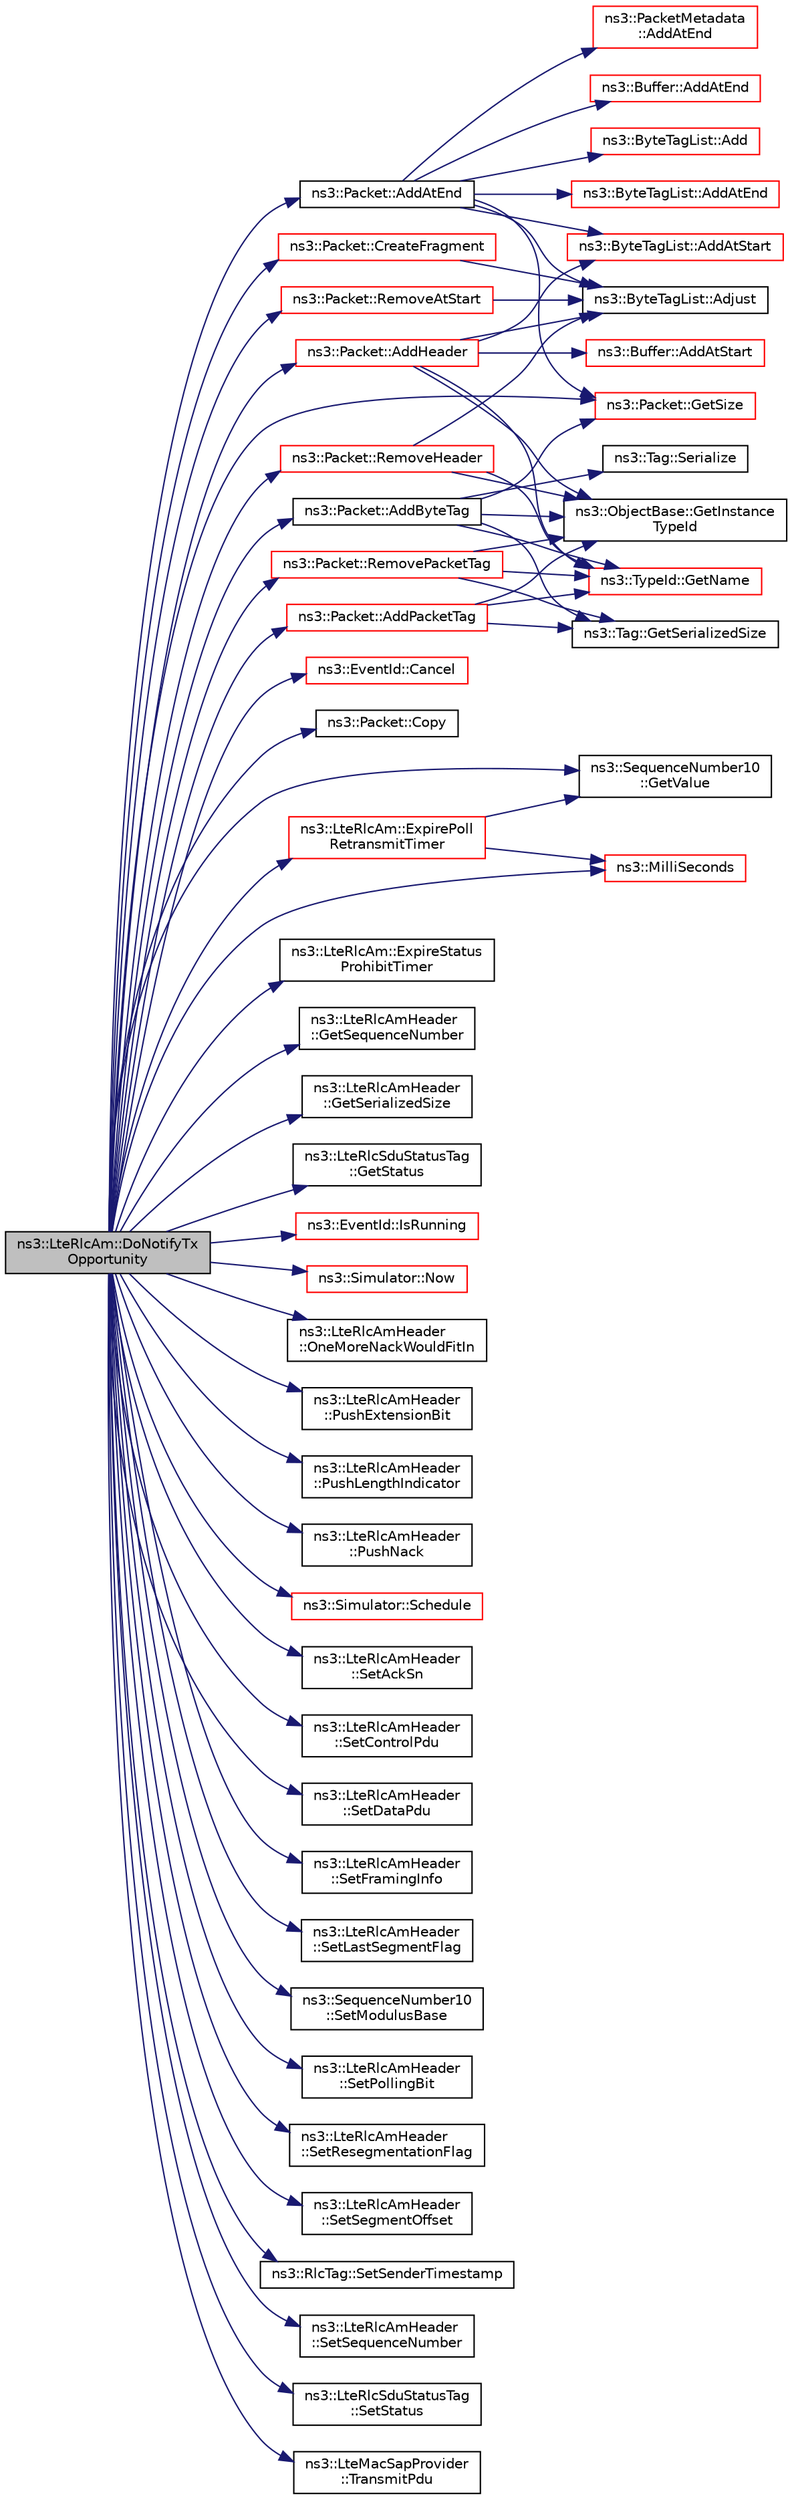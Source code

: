 digraph "ns3::LteRlcAm::DoNotifyTxOpportunity"
{
 // LATEX_PDF_SIZE
  edge [fontname="Helvetica",fontsize="10",labelfontname="Helvetica",labelfontsize="10"];
  node [fontname="Helvetica",fontsize="10",shape=record];
  rankdir="LR";
  Node1 [label="ns3::LteRlcAm::DoNotifyTx\lOpportunity",height=0.2,width=0.4,color="black", fillcolor="grey75", style="filled", fontcolor="black",tooltip="MAC SAP."];
  Node1 -> Node2 [color="midnightblue",fontsize="10",style="solid",fontname="Helvetica"];
  Node2 [label="ns3::Packet::AddAtEnd",height=0.2,width=0.4,color="black", fillcolor="white", style="filled",URL="$classns3_1_1_packet.html#a14ec3d4250b425468764de58f5837b6b",tooltip="Concatenate the input packet at the end of the current packet."];
  Node2 -> Node3 [color="midnightblue",fontsize="10",style="solid",fontname="Helvetica"];
  Node3 [label="ns3::ByteTagList::Add",height=0.2,width=0.4,color="red", fillcolor="white", style="filled",URL="$classns3_1_1_byte_tag_list.html#ac970192e923afc561a304d17af4b8a52",tooltip=" "];
  Node2 -> Node12 [color="midnightblue",fontsize="10",style="solid",fontname="Helvetica"];
  Node12 [label="ns3::ByteTagList::AddAtEnd",height=0.2,width=0.4,color="red", fillcolor="white", style="filled",URL="$classns3_1_1_byte_tag_list.html#a0d8aa9cf6aaf856eb08d4f4a01f38446",tooltip="Make sure that all offsets are smaller than appendOffset which represents the location where new byte..."];
  Node2 -> Node18 [color="midnightblue",fontsize="10",style="solid",fontname="Helvetica"];
  Node18 [label="ns3::PacketMetadata\l::AddAtEnd",height=0.2,width=0.4,color="red", fillcolor="white", style="filled",URL="$classns3_1_1_packet_metadata.html#af7ceb1a4a7ded625c85dbd477b5fc8b6",tooltip="Add a metadata at the metadata start."];
  Node2 -> Node37 [color="midnightblue",fontsize="10",style="solid",fontname="Helvetica"];
  Node37 [label="ns3::Buffer::AddAtEnd",height=0.2,width=0.4,color="red", fillcolor="white", style="filled",URL="$classns3_1_1_buffer.html#a92dd87809af24fb10696fee9a9cb56cf",tooltip=" "];
  Node2 -> Node45 [color="midnightblue",fontsize="10",style="solid",fontname="Helvetica"];
  Node45 [label="ns3::ByteTagList::AddAtStart",height=0.2,width=0.4,color="red", fillcolor="white", style="filled",URL="$classns3_1_1_byte_tag_list.html#acb4563fbe4299c55af41ba7a166b71d5",tooltip="Make sure that all offsets are bigger than prependOffset which represents the location where new byte..."];
  Node2 -> Node46 [color="midnightblue",fontsize="10",style="solid",fontname="Helvetica"];
  Node46 [label="ns3::ByteTagList::Adjust",height=0.2,width=0.4,color="black", fillcolor="white", style="filled",URL="$classns3_1_1_byte_tag_list.html#a1fec06d7e6daaf8039cf2a148e4090f2",tooltip="Adjust the offsets stored internally by the adjustment delta."];
  Node2 -> Node47 [color="midnightblue",fontsize="10",style="solid",fontname="Helvetica"];
  Node47 [label="ns3::Packet::GetSize",height=0.2,width=0.4,color="red", fillcolor="white", style="filled",URL="$classns3_1_1_packet.html#afff7cb1ff518ee6dc0d424e10a5ad6ec",tooltip="Returns the the size in bytes of the packet (including the zero-filled initial payload)."];
  Node1 -> Node49 [color="midnightblue",fontsize="10",style="solid",fontname="Helvetica"];
  Node49 [label="ns3::Packet::AddByteTag",height=0.2,width=0.4,color="black", fillcolor="white", style="filled",URL="$classns3_1_1_packet.html#ad62c58f829e211a1604d203b871098af",tooltip="Tag each byte included in this packet with a new byte tag."];
  Node49 -> Node50 [color="midnightblue",fontsize="10",style="solid",fontname="Helvetica"];
  Node50 [label="ns3::ObjectBase::GetInstance\lTypeId",height=0.2,width=0.4,color="black", fillcolor="white", style="filled",URL="$classns3_1_1_object_base.html#abe5b43a6f5b99a92a4c3122db31f06fb",tooltip="Get the most derived TypeId for this Object."];
  Node49 -> Node51 [color="midnightblue",fontsize="10",style="solid",fontname="Helvetica"];
  Node51 [label="ns3::TypeId::GetName",height=0.2,width=0.4,color="red", fillcolor="white", style="filled",URL="$classns3_1_1_type_id.html#abc4965475a579c2afdc668d7a7d58374",tooltip="Get the name."];
  Node49 -> Node55 [color="midnightblue",fontsize="10",style="solid",fontname="Helvetica"];
  Node55 [label="ns3::Tag::GetSerializedSize",height=0.2,width=0.4,color="black", fillcolor="white", style="filled",URL="$classns3_1_1_tag.html#a01c8efdea943fd8cce2ef5d4d67eefa6",tooltip=" "];
  Node49 -> Node47 [color="midnightblue",fontsize="10",style="solid",fontname="Helvetica"];
  Node49 -> Node56 [color="midnightblue",fontsize="10",style="solid",fontname="Helvetica"];
  Node56 [label="ns3::Tag::Serialize",height=0.2,width=0.4,color="black", fillcolor="white", style="filled",URL="$classns3_1_1_tag.html#ac9aa7c4f923da5d2c82de94690101dc3",tooltip=" "];
  Node1 -> Node57 [color="midnightblue",fontsize="10",style="solid",fontname="Helvetica"];
  Node57 [label="ns3::Packet::AddHeader",height=0.2,width=0.4,color="red", fillcolor="white", style="filled",URL="$classns3_1_1_packet.html#a465108c595a0bc592095cbcab1832ed8",tooltip="Add header to this packet."];
  Node57 -> Node45 [color="midnightblue",fontsize="10",style="solid",fontname="Helvetica"];
  Node57 -> Node58 [color="midnightblue",fontsize="10",style="solid",fontname="Helvetica"];
  Node58 [label="ns3::Buffer::AddAtStart",height=0.2,width=0.4,color="red", fillcolor="white", style="filled",URL="$classns3_1_1_buffer.html#a8abd8164c3671d3dadc98fc66fade7b1",tooltip=" "];
  Node57 -> Node46 [color="midnightblue",fontsize="10",style="solid",fontname="Helvetica"];
  Node57 -> Node50 [color="midnightblue",fontsize="10",style="solid",fontname="Helvetica"];
  Node57 -> Node51 [color="midnightblue",fontsize="10",style="solid",fontname="Helvetica"];
  Node1 -> Node66 [color="midnightblue",fontsize="10",style="solid",fontname="Helvetica"];
  Node66 [label="ns3::Packet::AddPacketTag",height=0.2,width=0.4,color="red", fillcolor="white", style="filled",URL="$classns3_1_1_packet.html#ac4a6bcd77e58bdc14c42a7d572d66cc9",tooltip="Add a packet tag."];
  Node66 -> Node50 [color="midnightblue",fontsize="10",style="solid",fontname="Helvetica"];
  Node66 -> Node51 [color="midnightblue",fontsize="10",style="solid",fontname="Helvetica"];
  Node66 -> Node55 [color="midnightblue",fontsize="10",style="solid",fontname="Helvetica"];
  Node1 -> Node70 [color="midnightblue",fontsize="10",style="solid",fontname="Helvetica"];
  Node70 [label="ns3::EventId::Cancel",height=0.2,width=0.4,color="red", fillcolor="white", style="filled",URL="$classns3_1_1_event_id.html#a993ae94e48e014e1afd47edb16db7a11",tooltip="This method is syntactic sugar for the ns3::Simulator::Cancel method."];
  Node1 -> Node118 [color="midnightblue",fontsize="10",style="solid",fontname="Helvetica"];
  Node118 [label="ns3::Packet::Copy",height=0.2,width=0.4,color="black", fillcolor="white", style="filled",URL="$classns3_1_1_packet.html#afb38be706cfc761bc1c0591f595fc1b7",tooltip="performs a COW copy of the packet."];
  Node1 -> Node119 [color="midnightblue",fontsize="10",style="solid",fontname="Helvetica"];
  Node119 [label="ns3::Packet::CreateFragment",height=0.2,width=0.4,color="red", fillcolor="white", style="filled",URL="$classns3_1_1_packet.html#acdb23fec2c1dbebd9e6917895e9bcc65",tooltip="Create a new packet which contains a fragment of the original packet."];
  Node119 -> Node46 [color="midnightblue",fontsize="10",style="solid",fontname="Helvetica"];
  Node1 -> Node128 [color="midnightblue",fontsize="10",style="solid",fontname="Helvetica"];
  Node128 [label="ns3::LteRlcAm::ExpirePoll\lRetransmitTimer",height=0.2,width=0.4,color="red", fillcolor="white", style="filled",URL="$classns3_1_1_lte_rlc_am.html#a1fa21fbf53996368b8aeea6ed63f5c53",tooltip="Expire poll retransmitter."];
  Node128 -> Node140 [color="midnightblue",fontsize="10",style="solid",fontname="Helvetica"];
  Node140 [label="ns3::SequenceNumber10\l::GetValue",height=0.2,width=0.4,color="black", fillcolor="white", style="filled",URL="$classns3_1_1_sequence_number10.html#a595bc56fb49b0ec88f5cffc34eacca74",tooltip="Extracts the numeric value of the sequence number."];
  Node128 -> Node147 [color="midnightblue",fontsize="10",style="solid",fontname="Helvetica"];
  Node147 [label="ns3::MilliSeconds",height=0.2,width=0.4,color="red", fillcolor="white", style="filled",URL="$group__timecivil.html#gaf26127cf4571146b83a92ee18679c7a9",tooltip="Construct a Time in the indicated unit."];
  Node1 -> Node149 [color="midnightblue",fontsize="10",style="solid",fontname="Helvetica"];
  Node149 [label="ns3::LteRlcAm::ExpireStatus\lProhibitTimer",height=0.2,width=0.4,color="black", fillcolor="white", style="filled",URL="$classns3_1_1_lte_rlc_am.html#a8388fe48c85820f1ea9606a8b04d28cb",tooltip="method called when the T_status_prohibit timer expires"];
  Node1 -> Node150 [color="midnightblue",fontsize="10",style="solid",fontname="Helvetica"];
  Node150 [label="ns3::LteRlcAmHeader\l::GetSequenceNumber",height=0.2,width=0.4,color="black", fillcolor="white", style="filled",URL="$classns3_1_1_lte_rlc_am_header.html#af0144a39fdd4c5a5d3a405032aa7bf8b",tooltip="Get sequence number."];
  Node1 -> Node151 [color="midnightblue",fontsize="10",style="solid",fontname="Helvetica"];
  Node151 [label="ns3::LteRlcAmHeader\l::GetSerializedSize",height=0.2,width=0.4,color="black", fillcolor="white", style="filled",URL="$classns3_1_1_lte_rlc_am_header.html#a7a9feb6fac8a4d41d2a5053f95f48847",tooltip=" "];
  Node1 -> Node47 [color="midnightblue",fontsize="10",style="solid",fontname="Helvetica"];
  Node1 -> Node152 [color="midnightblue",fontsize="10",style="solid",fontname="Helvetica"];
  Node152 [label="ns3::LteRlcSduStatusTag\l::GetStatus",height=0.2,width=0.4,color="black", fillcolor="white", style="filled",URL="$classns3_1_1_lte_rlc_sdu_status_tag.html#afdc42ee99c0cd122fdefbe4288de130f",tooltip="Get status function."];
  Node1 -> Node140 [color="midnightblue",fontsize="10",style="solid",fontname="Helvetica"];
  Node1 -> Node141 [color="midnightblue",fontsize="10",style="solid",fontname="Helvetica"];
  Node141 [label="ns3::EventId::IsRunning",height=0.2,width=0.4,color="red", fillcolor="white", style="filled",URL="$classns3_1_1_event_id.html#a8b41e6f8c54db6bede8a7dcaf917074a",tooltip="This method is syntactic sugar for !IsExpired()."];
  Node1 -> Node147 [color="midnightblue",fontsize="10",style="solid",fontname="Helvetica"];
  Node1 -> Node104 [color="midnightblue",fontsize="10",style="solid",fontname="Helvetica"];
  Node104 [label="ns3::Simulator::Now",height=0.2,width=0.4,color="red", fillcolor="white", style="filled",URL="$classns3_1_1_simulator.html#ac3178fa975b419f7875e7105be122800",tooltip="Return the current simulation virtual time."];
  Node1 -> Node153 [color="midnightblue",fontsize="10",style="solid",fontname="Helvetica"];
  Node153 [label="ns3::LteRlcAmHeader\l::OneMoreNackWouldFitIn",height=0.2,width=0.4,color="black", fillcolor="white", style="filled",URL="$classns3_1_1_lte_rlc_am_header.html#a32437e4b5c7ec5970ba98368a6de8a9b",tooltip=" "];
  Node1 -> Node154 [color="midnightblue",fontsize="10",style="solid",fontname="Helvetica"];
  Node154 [label="ns3::LteRlcAmHeader\l::PushExtensionBit",height=0.2,width=0.4,color="black", fillcolor="white", style="filled",URL="$classns3_1_1_lte_rlc_am_header.html#a1f8cfc71f00f8cdf1159e56ad43b7553",tooltip="Push extension bit function."];
  Node1 -> Node155 [color="midnightblue",fontsize="10",style="solid",fontname="Helvetica"];
  Node155 [label="ns3::LteRlcAmHeader\l::PushLengthIndicator",height=0.2,width=0.4,color="black", fillcolor="white", style="filled",URL="$classns3_1_1_lte_rlc_am_header.html#ad00dd2f3b09738c130ccb7d28616e2cb",tooltip="Push length indicator function."];
  Node1 -> Node156 [color="midnightblue",fontsize="10",style="solid",fontname="Helvetica"];
  Node156 [label="ns3::LteRlcAmHeader\l::PushNack",height=0.2,width=0.4,color="black", fillcolor="white", style="filled",URL="$classns3_1_1_lte_rlc_am_header.html#a5dce7a943caefe28dfe7ec2f19f01457",tooltip="Add one more NACK to the CONTROL PDU."];
  Node1 -> Node157 [color="midnightblue",fontsize="10",style="solid",fontname="Helvetica"];
  Node157 [label="ns3::Packet::RemoveAtStart",height=0.2,width=0.4,color="red", fillcolor="white", style="filled",URL="$classns3_1_1_packet.html#a78aa207e7921dd2f9f7e0d0b7a1c730a",tooltip="Remove size bytes from the start of the current packet."];
  Node157 -> Node46 [color="midnightblue",fontsize="10",style="solid",fontname="Helvetica"];
  Node1 -> Node158 [color="midnightblue",fontsize="10",style="solid",fontname="Helvetica"];
  Node158 [label="ns3::Packet::RemoveHeader",height=0.2,width=0.4,color="red", fillcolor="white", style="filled",URL="$classns3_1_1_packet.html#a0961eccf975d75f902d40956c93ba63e",tooltip="Deserialize and remove the header from the internal buffer."];
  Node158 -> Node46 [color="midnightblue",fontsize="10",style="solid",fontname="Helvetica"];
  Node158 -> Node50 [color="midnightblue",fontsize="10",style="solid",fontname="Helvetica"];
  Node158 -> Node51 [color="midnightblue",fontsize="10",style="solid",fontname="Helvetica"];
  Node1 -> Node161 [color="midnightblue",fontsize="10",style="solid",fontname="Helvetica"];
  Node161 [label="ns3::Packet::RemovePacketTag",height=0.2,width=0.4,color="red", fillcolor="white", style="filled",URL="$classns3_1_1_packet.html#a078fe922d976a417ab25ba2f3c2fd667",tooltip="Remove a packet tag."];
  Node161 -> Node50 [color="midnightblue",fontsize="10",style="solid",fontname="Helvetica"];
  Node161 -> Node51 [color="midnightblue",fontsize="10",style="solid",fontname="Helvetica"];
  Node161 -> Node55 [color="midnightblue",fontsize="10",style="solid",fontname="Helvetica"];
  Node1 -> Node166 [color="midnightblue",fontsize="10",style="solid",fontname="Helvetica"];
  Node166 [label="ns3::Simulator::Schedule",height=0.2,width=0.4,color="red", fillcolor="white", style="filled",URL="$classns3_1_1_simulator.html#a3da7d28335c8ac0e3e86781f766df241",tooltip="Schedule an event to expire after delay."];
  Node1 -> Node178 [color="midnightblue",fontsize="10",style="solid",fontname="Helvetica"];
  Node178 [label="ns3::LteRlcAmHeader\l::SetAckSn",height=0.2,width=0.4,color="black", fillcolor="white", style="filled",URL="$classns3_1_1_lte_rlc_am_header.html#ab60bd0b64bf9156b1401d4ebf7113aeb",tooltip="Set ack sn function."];
  Node1 -> Node179 [color="midnightblue",fontsize="10",style="solid",fontname="Helvetica"];
  Node179 [label="ns3::LteRlcAmHeader\l::SetControlPdu",height=0.2,width=0.4,color="black", fillcolor="white", style="filled",URL="$classns3_1_1_lte_rlc_am_header.html#af3503011ebf7fac9ea538868770c8b4b",tooltip="Set control PDU function."];
  Node1 -> Node180 [color="midnightblue",fontsize="10",style="solid",fontname="Helvetica"];
  Node180 [label="ns3::LteRlcAmHeader\l::SetDataPdu",height=0.2,width=0.4,color="black", fillcolor="white", style="filled",URL="$classns3_1_1_lte_rlc_am_header.html#a67aaf50fd94c1e90d1a911a060a47def",tooltip="Set data PDU function."];
  Node1 -> Node181 [color="midnightblue",fontsize="10",style="solid",fontname="Helvetica"];
  Node181 [label="ns3::LteRlcAmHeader\l::SetFramingInfo",height=0.2,width=0.4,color="black", fillcolor="white", style="filled",URL="$classns3_1_1_lte_rlc_am_header.html#a77aa5626dde3fcd443c70b29bbe61f5b",tooltip="Set sequence number."];
  Node1 -> Node182 [color="midnightblue",fontsize="10",style="solid",fontname="Helvetica"];
  Node182 [label="ns3::LteRlcAmHeader\l::SetLastSegmentFlag",height=0.2,width=0.4,color="black", fillcolor="white", style="filled",URL="$classns3_1_1_lte_rlc_am_header.html#a408b1d5bb16486ad29899eadd882df82",tooltip="Set last segment flag function."];
  Node1 -> Node183 [color="midnightblue",fontsize="10",style="solid",fontname="Helvetica"];
  Node183 [label="ns3::SequenceNumber10\l::SetModulusBase",height=0.2,width=0.4,color="black", fillcolor="white", style="filled",URL="$classns3_1_1_sequence_number10.html#afd6d1e35503ecdab3a9b4b3e8c77e47c",tooltip="Set modulus base."];
  Node1 -> Node184 [color="midnightblue",fontsize="10",style="solid",fontname="Helvetica"];
  Node184 [label="ns3::LteRlcAmHeader\l::SetPollingBit",height=0.2,width=0.4,color="black", fillcolor="white", style="filled",URL="$classns3_1_1_lte_rlc_am_header.html#a2e7aef3eebd16fa3c1eb40678c81bbba",tooltip="Set polling bit function."];
  Node1 -> Node185 [color="midnightblue",fontsize="10",style="solid",fontname="Helvetica"];
  Node185 [label="ns3::LteRlcAmHeader\l::SetResegmentationFlag",height=0.2,width=0.4,color="black", fillcolor="white", style="filled",URL="$classns3_1_1_lte_rlc_am_header.html#ad86717164e73bb1e28c3bafb24bb40de",tooltip="Pop extension bit function."];
  Node1 -> Node186 [color="midnightblue",fontsize="10",style="solid",fontname="Helvetica"];
  Node186 [label="ns3::LteRlcAmHeader\l::SetSegmentOffset",height=0.2,width=0.4,color="black", fillcolor="white", style="filled",URL="$classns3_1_1_lte_rlc_am_header.html#a10c064791fc0a45af04e625b2fa31428",tooltip="Set segment offset function."];
  Node1 -> Node187 [color="midnightblue",fontsize="10",style="solid",fontname="Helvetica"];
  Node187 [label="ns3::RlcTag::SetSenderTimestamp",height=0.2,width=0.4,color="black", fillcolor="white", style="filled",URL="$classns3_1_1_rlc_tag.html#aa792ea36590c46543be42bb7982abc72",tooltip="Set the sender timestamp."];
  Node1 -> Node188 [color="midnightblue",fontsize="10",style="solid",fontname="Helvetica"];
  Node188 [label="ns3::LteRlcAmHeader\l::SetSequenceNumber",height=0.2,width=0.4,color="black", fillcolor="white", style="filled",URL="$classns3_1_1_lte_rlc_am_header.html#af9cc3b25e5dbbb2f6e06e5241b7e8e27",tooltip="Set sequence number."];
  Node1 -> Node189 [color="midnightblue",fontsize="10",style="solid",fontname="Helvetica"];
  Node189 [label="ns3::LteRlcSduStatusTag\l::SetStatus",height=0.2,width=0.4,color="black", fillcolor="white", style="filled",URL="$classns3_1_1_lte_rlc_sdu_status_tag.html#ae9cec7a6318fc639082c763bf5b01a32",tooltip="Set status function."];
  Node1 -> Node190 [color="midnightblue",fontsize="10",style="solid",fontname="Helvetica"];
  Node190 [label="ns3::LteMacSapProvider\l::TransmitPdu",height=0.2,width=0.4,color="black", fillcolor="white", style="filled",URL="$classns3_1_1_lte_mac_sap_provider.html#a125622cc614fa4ef620d595fbec0cf07",tooltip="send an RLC PDU to the MAC for transmission."];
}
